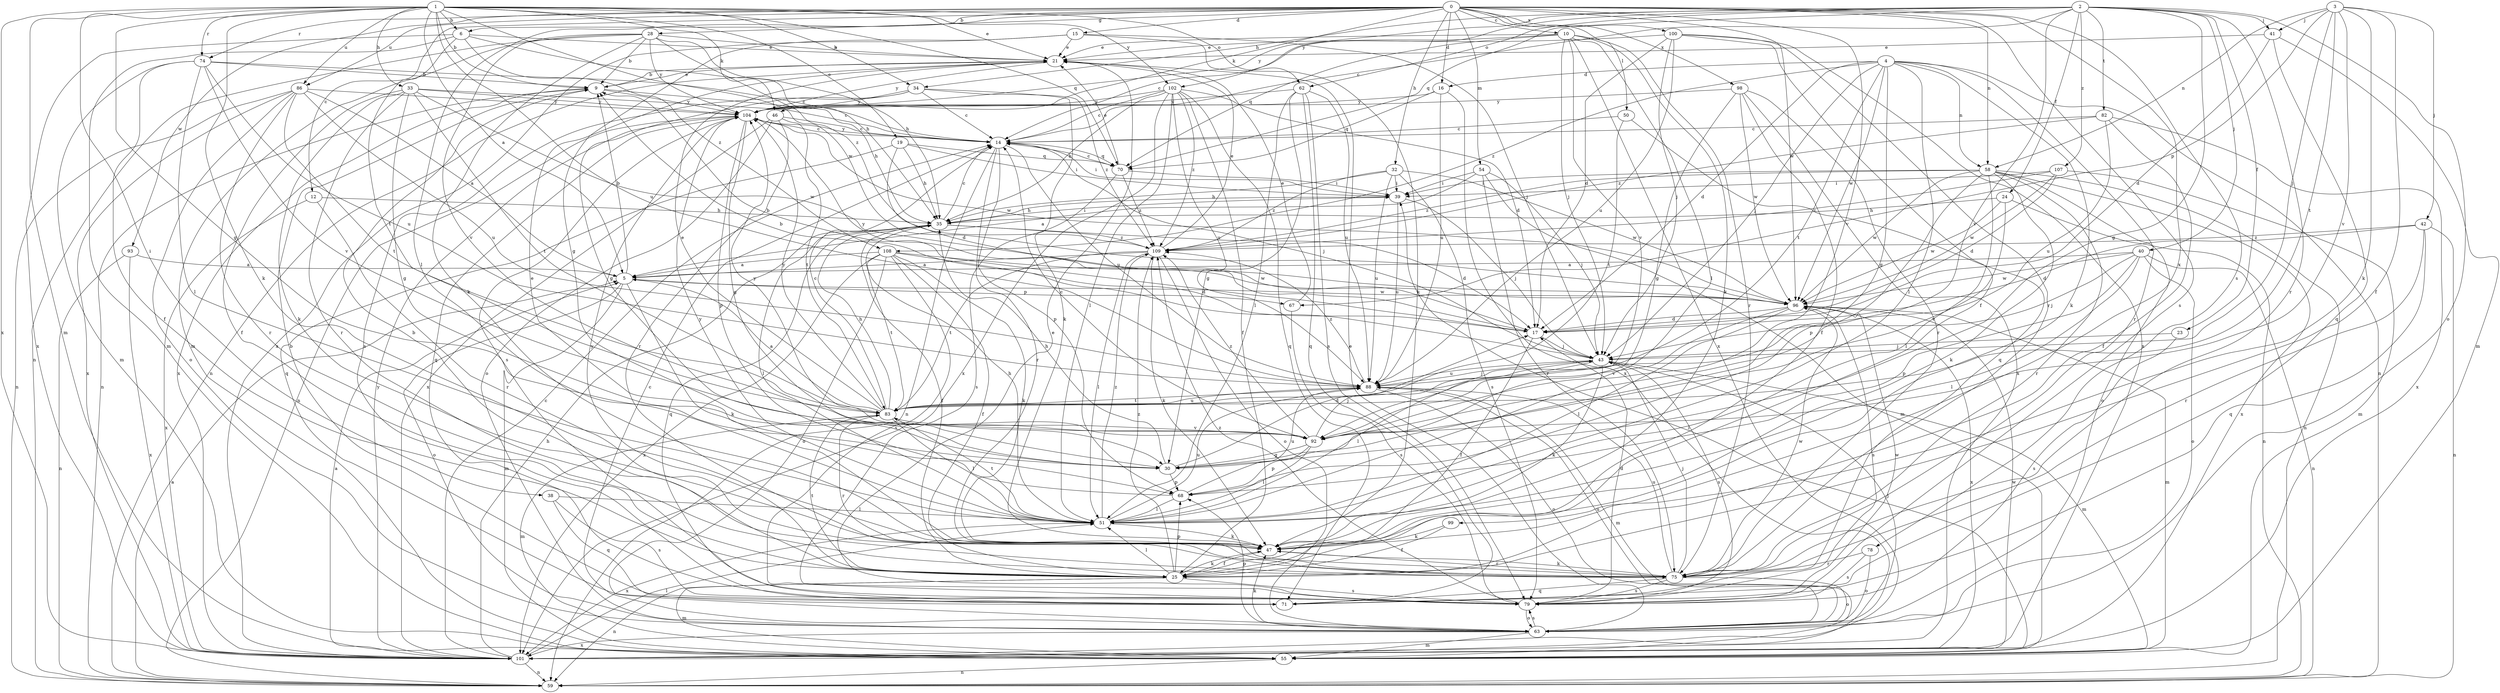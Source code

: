 strict digraph  {
0;
1;
2;
3;
4;
5;
6;
9;
10;
12;
14;
15;
16;
17;
19;
21;
23;
24;
25;
28;
30;
32;
33;
34;
35;
38;
39;
40;
41;
42;
43;
46;
47;
50;
51;
54;
55;
58;
59;
62;
63;
67;
68;
70;
71;
74;
75;
78;
79;
82;
83;
86;
88;
92;
93;
96;
98;
99;
100;
101;
102;
104;
107;
108;
109;
0 -> 6  [label=b];
0 -> 10  [label=c];
0 -> 12  [label=c];
0 -> 15  [label=d];
0 -> 16  [label=d];
0 -> 28  [label=g];
0 -> 32  [label=h];
0 -> 46  [label=k];
0 -> 50  [label=l];
0 -> 51  [label=l];
0 -> 54  [label=m];
0 -> 58  [label=n];
0 -> 74  [label=r];
0 -> 78  [label=s];
0 -> 79  [label=s];
0 -> 86  [label=u];
0 -> 92  [label=v];
0 -> 93  [label=w];
0 -> 96  [label=w];
0 -> 98  [label=x];
0 -> 99  [label=x];
0 -> 100  [label=x];
1 -> 5  [label=a];
1 -> 6  [label=b];
1 -> 9  [label=b];
1 -> 19  [label=e];
1 -> 21  [label=e];
1 -> 30  [label=g];
1 -> 33  [label=h];
1 -> 34  [label=h];
1 -> 38  [label=i];
1 -> 46  [label=k];
1 -> 47  [label=k];
1 -> 55  [label=m];
1 -> 62  [label=o];
1 -> 70  [label=q];
1 -> 74  [label=r];
1 -> 86  [label=u];
1 -> 88  [label=u];
1 -> 96  [label=w];
1 -> 101  [label=x];
1 -> 102  [label=y];
2 -> 14  [label=c];
2 -> 23  [label=f];
2 -> 24  [label=f];
2 -> 30  [label=g];
2 -> 34  [label=h];
2 -> 40  [label=j];
2 -> 41  [label=j];
2 -> 62  [label=o];
2 -> 63  [label=o];
2 -> 70  [label=q];
2 -> 75  [label=r];
2 -> 82  [label=t];
2 -> 92  [label=v];
2 -> 102  [label=y];
2 -> 104  [label=y];
2 -> 107  [label=z];
3 -> 25  [label=f];
3 -> 41  [label=j];
3 -> 42  [label=j];
3 -> 43  [label=j];
3 -> 47  [label=k];
3 -> 58  [label=n];
3 -> 67  [label=p];
3 -> 83  [label=t];
3 -> 92  [label=v];
4 -> 16  [label=d];
4 -> 17  [label=d];
4 -> 30  [label=g];
4 -> 43  [label=j];
4 -> 47  [label=k];
4 -> 51  [label=l];
4 -> 58  [label=n];
4 -> 59  [label=n];
4 -> 75  [label=r];
4 -> 83  [label=t];
4 -> 96  [label=w];
4 -> 108  [label=z];
5 -> 9  [label=b];
5 -> 47  [label=k];
5 -> 55  [label=m];
5 -> 63  [label=o];
5 -> 67  [label=p];
5 -> 96  [label=w];
6 -> 21  [label=e];
6 -> 35  [label=h];
6 -> 55  [label=m];
6 -> 83  [label=t];
6 -> 101  [label=x];
6 -> 108  [label=z];
9 -> 21  [label=e];
9 -> 35  [label=h];
9 -> 59  [label=n];
9 -> 101  [label=x];
9 -> 104  [label=y];
10 -> 14  [label=c];
10 -> 21  [label=e];
10 -> 43  [label=j];
10 -> 47  [label=k];
10 -> 51  [label=l];
10 -> 70  [label=q];
10 -> 75  [label=r];
10 -> 92  [label=v];
10 -> 101  [label=x];
12 -> 35  [label=h];
12 -> 75  [label=r];
12 -> 101  [label=x];
14 -> 39  [label=i];
14 -> 43  [label=j];
14 -> 59  [label=n];
14 -> 68  [label=p];
14 -> 70  [label=q];
14 -> 75  [label=r];
14 -> 88  [label=u];
14 -> 104  [label=y];
15 -> 21  [label=e];
15 -> 30  [label=g];
15 -> 43  [label=j];
15 -> 47  [label=k];
15 -> 101  [label=x];
16 -> 70  [label=q];
16 -> 88  [label=u];
16 -> 101  [label=x];
16 -> 104  [label=y];
17 -> 9  [label=b];
17 -> 25  [label=f];
17 -> 43  [label=j];
17 -> 104  [label=y];
19 -> 17  [label=d];
19 -> 35  [label=h];
19 -> 39  [label=i];
19 -> 70  [label=q];
19 -> 71  [label=q];
21 -> 9  [label=b];
21 -> 59  [label=n];
21 -> 104  [label=y];
23 -> 43  [label=j];
23 -> 79  [label=s];
24 -> 35  [label=h];
24 -> 59  [label=n];
24 -> 92  [label=v];
24 -> 96  [label=w];
25 -> 9  [label=b];
25 -> 47  [label=k];
25 -> 51  [label=l];
25 -> 55  [label=m];
25 -> 59  [label=n];
25 -> 68  [label=p];
25 -> 79  [label=s];
25 -> 83  [label=t];
25 -> 104  [label=y];
25 -> 109  [label=z];
28 -> 9  [label=b];
28 -> 21  [label=e];
28 -> 35  [label=h];
28 -> 47  [label=k];
28 -> 55  [label=m];
28 -> 59  [label=n];
28 -> 92  [label=v];
28 -> 104  [label=y];
28 -> 109  [label=z];
30 -> 17  [label=d];
30 -> 35  [label=h];
30 -> 68  [label=p];
32 -> 35  [label=h];
32 -> 39  [label=i];
32 -> 79  [label=s];
32 -> 88  [label=u];
32 -> 96  [label=w];
32 -> 109  [label=z];
33 -> 14  [label=c];
33 -> 25  [label=f];
33 -> 30  [label=g];
33 -> 47  [label=k];
33 -> 75  [label=r];
33 -> 83  [label=t];
33 -> 96  [label=w];
33 -> 104  [label=y];
34 -> 14  [label=c];
34 -> 30  [label=g];
34 -> 47  [label=k];
34 -> 79  [label=s];
34 -> 104  [label=y];
34 -> 109  [label=z];
35 -> 14  [label=c];
35 -> 17  [label=d];
35 -> 25  [label=f];
35 -> 39  [label=i];
35 -> 51  [label=l];
35 -> 71  [label=q];
35 -> 109  [label=z];
38 -> 51  [label=l];
38 -> 71  [label=q];
38 -> 79  [label=s];
39 -> 35  [label=h];
39 -> 43  [label=j];
39 -> 88  [label=u];
40 -> 5  [label=a];
40 -> 43  [label=j];
40 -> 51  [label=l];
40 -> 59  [label=n];
40 -> 63  [label=o];
40 -> 68  [label=p];
40 -> 96  [label=w];
41 -> 17  [label=d];
41 -> 21  [label=e];
41 -> 55  [label=m];
41 -> 71  [label=q];
42 -> 17  [label=d];
42 -> 59  [label=n];
42 -> 71  [label=q];
42 -> 75  [label=r];
42 -> 109  [label=z];
43 -> 9  [label=b];
43 -> 47  [label=k];
43 -> 51  [label=l];
43 -> 55  [label=m];
43 -> 79  [label=s];
43 -> 88  [label=u];
46 -> 14  [label=c];
46 -> 63  [label=o];
46 -> 75  [label=r];
46 -> 83  [label=t];
46 -> 101  [label=x];
47 -> 25  [label=f];
47 -> 75  [label=r];
50 -> 14  [label=c];
50 -> 71  [label=q];
50 -> 83  [label=t];
51 -> 35  [label=h];
51 -> 47  [label=k];
51 -> 83  [label=t];
51 -> 88  [label=u];
51 -> 101  [label=x];
51 -> 104  [label=y];
51 -> 109  [label=z];
54 -> 5  [label=a];
54 -> 39  [label=i];
54 -> 43  [label=j];
54 -> 55  [label=m];
54 -> 75  [label=r];
55 -> 39  [label=i];
55 -> 59  [label=n];
58 -> 39  [label=i];
58 -> 47  [label=k];
58 -> 51  [label=l];
58 -> 59  [label=n];
58 -> 63  [label=o];
58 -> 68  [label=p];
58 -> 75  [label=r];
58 -> 96  [label=w];
58 -> 101  [label=x];
58 -> 109  [label=z];
59 -> 5  [label=a];
62 -> 30  [label=g];
62 -> 51  [label=l];
62 -> 71  [label=q];
62 -> 79  [label=s];
62 -> 88  [label=u];
62 -> 104  [label=y];
63 -> 14  [label=c];
63 -> 21  [label=e];
63 -> 43  [label=j];
63 -> 47  [label=k];
63 -> 55  [label=m];
63 -> 68  [label=p];
63 -> 79  [label=s];
63 -> 88  [label=u];
63 -> 101  [label=x];
67 -> 21  [label=e];
67 -> 79  [label=s];
68 -> 21  [label=e];
68 -> 51  [label=l];
68 -> 88  [label=u];
70 -> 14  [label=c];
70 -> 21  [label=e];
70 -> 39  [label=i];
70 -> 79  [label=s];
70 -> 109  [label=z];
71 -> 9  [label=b];
74 -> 9  [label=b];
74 -> 14  [label=c];
74 -> 25  [label=f];
74 -> 51  [label=l];
74 -> 55  [label=m];
74 -> 88  [label=u];
74 -> 92  [label=v];
75 -> 43  [label=j];
75 -> 47  [label=k];
75 -> 63  [label=o];
75 -> 71  [label=q];
75 -> 79  [label=s];
75 -> 88  [label=u];
75 -> 96  [label=w];
78 -> 63  [label=o];
78 -> 75  [label=r];
78 -> 79  [label=s];
79 -> 17  [label=d];
79 -> 21  [label=e];
79 -> 63  [label=o];
79 -> 96  [label=w];
79 -> 109  [label=z];
82 -> 14  [label=c];
82 -> 25  [label=f];
82 -> 88  [label=u];
82 -> 101  [label=x];
82 -> 109  [label=z];
83 -> 5  [label=a];
83 -> 14  [label=c];
83 -> 21  [label=e];
83 -> 35  [label=h];
83 -> 51  [label=l];
83 -> 55  [label=m];
83 -> 75  [label=r];
83 -> 88  [label=u];
83 -> 92  [label=v];
83 -> 104  [label=y];
86 -> 5  [label=a];
86 -> 59  [label=n];
86 -> 63  [label=o];
86 -> 75  [label=r];
86 -> 83  [label=t];
86 -> 88  [label=u];
86 -> 101  [label=x];
86 -> 104  [label=y];
88 -> 43  [label=j];
88 -> 55  [label=m];
88 -> 63  [label=o];
88 -> 83  [label=t];
88 -> 109  [label=z];
92 -> 14  [label=c];
92 -> 30  [label=g];
92 -> 43  [label=j];
92 -> 51  [label=l];
92 -> 68  [label=p];
92 -> 104  [label=y];
92 -> 109  [label=z];
93 -> 5  [label=a];
93 -> 59  [label=n];
93 -> 101  [label=x];
96 -> 17  [label=d];
96 -> 51  [label=l];
96 -> 55  [label=m];
96 -> 79  [label=s];
96 -> 92  [label=v];
96 -> 101  [label=x];
98 -> 25  [label=f];
98 -> 30  [label=g];
98 -> 75  [label=r];
98 -> 96  [label=w];
98 -> 101  [label=x];
98 -> 104  [label=y];
99 -> 25  [label=f];
99 -> 47  [label=k];
100 -> 17  [label=d];
100 -> 21  [label=e];
100 -> 25  [label=f];
100 -> 43  [label=j];
100 -> 75  [label=r];
100 -> 88  [label=u];
100 -> 101  [label=x];
101 -> 5  [label=a];
101 -> 14  [label=c];
101 -> 35  [label=h];
101 -> 51  [label=l];
101 -> 59  [label=n];
101 -> 96  [label=w];
101 -> 104  [label=y];
102 -> 14  [label=c];
102 -> 17  [label=d];
102 -> 25  [label=f];
102 -> 35  [label=h];
102 -> 51  [label=l];
102 -> 71  [label=q];
102 -> 88  [label=u];
102 -> 101  [label=x];
102 -> 104  [label=y];
102 -> 109  [label=z];
104 -> 14  [label=c];
104 -> 30  [label=g];
104 -> 59  [label=n];
104 -> 68  [label=p];
104 -> 71  [label=q];
104 -> 79  [label=s];
104 -> 96  [label=w];
107 -> 17  [label=d];
107 -> 39  [label=i];
107 -> 55  [label=m];
107 -> 96  [label=w];
107 -> 109  [label=z];
108 -> 5  [label=a];
108 -> 17  [label=d];
108 -> 25  [label=f];
108 -> 47  [label=k];
108 -> 63  [label=o];
108 -> 79  [label=s];
108 -> 83  [label=t];
108 -> 96  [label=w];
108 -> 101  [label=x];
109 -> 5  [label=a];
109 -> 21  [label=e];
109 -> 47  [label=k];
109 -> 51  [label=l];
109 -> 63  [label=o];
109 -> 83  [label=t];
}
